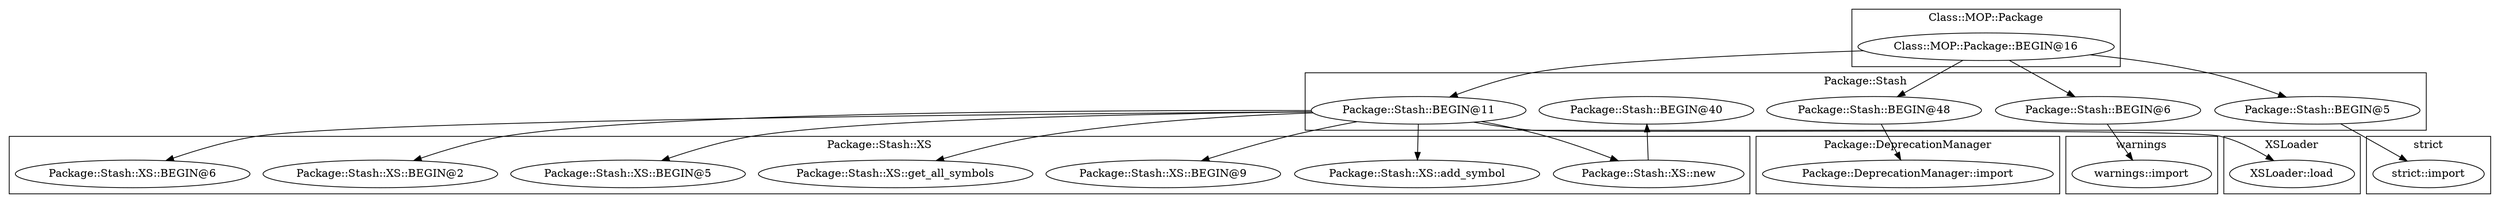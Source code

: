 digraph {
graph [overlap=false]
subgraph cluster_Package_Stash_XS {
	label="Package::Stash::XS";
	"Package::Stash::XS::get_all_symbols";
	"Package::Stash::XS::new";
	"Package::Stash::XS::BEGIN@2";
	"Package::Stash::XS::BEGIN@6";
	"Package::Stash::XS::add_symbol";
	"Package::Stash::XS::BEGIN@9";
	"Package::Stash::XS::BEGIN@5";
}
subgraph cluster_Package_Stash {
	label="Package::Stash";
	"Package::Stash::BEGIN@40";
	"Package::Stash::BEGIN@48";
	"Package::Stash::BEGIN@6";
	"Package::Stash::BEGIN@11";
	"Package::Stash::BEGIN@5";
}
subgraph cluster_Package_DeprecationManager {
	label="Package::DeprecationManager";
	"Package::DeprecationManager::import";
}
subgraph cluster_warnings {
	label="warnings";
	"warnings::import";
}
subgraph cluster_XSLoader {
	label="XSLoader";
	"XSLoader::load";
}
subgraph cluster_strict {
	label="strict";
	"strict::import";
}
subgraph cluster_Class_MOP_Package {
	label="Class::MOP::Package";
	"Class::MOP::Package::BEGIN@16";
}
"Class::MOP::Package::BEGIN@16" -> "Package::Stash::BEGIN@5";
"Package::Stash::XS::new" -> "Package::Stash::BEGIN@40";
"Package::Stash::BEGIN@6" -> "warnings::import";
"Class::MOP::Package::BEGIN@16" -> "Package::Stash::BEGIN@11";
"Package::Stash::BEGIN@11" -> "Package::Stash::XS::new";
"Package::Stash::BEGIN@5" -> "strict::import";
"Package::Stash::BEGIN@11" -> "Package::Stash::XS::BEGIN@5";
"Package::Stash::BEGIN@11" -> "Package::Stash::XS::BEGIN@2";
"Package::Stash::BEGIN@48" -> "Package::DeprecationManager::import";
"Package::Stash::BEGIN@11" -> "Package::Stash::XS::BEGIN@9";
"Package::Stash::BEGIN@11" -> "Package::Stash::XS::get_all_symbols";
"Package::Stash::BEGIN@11" -> "XSLoader::load";
"Class::MOP::Package::BEGIN@16" -> "Package::Stash::BEGIN@48";
"Package::Stash::BEGIN@11" -> "Package::Stash::XS::add_symbol";
"Package::Stash::BEGIN@11" -> "Package::Stash::XS::BEGIN@6";
"Class::MOP::Package::BEGIN@16" -> "Package::Stash::BEGIN@6";
}
